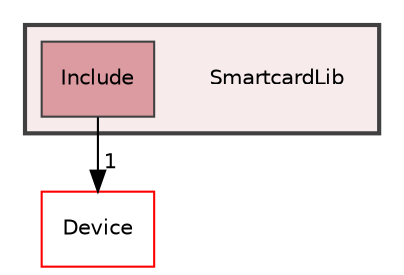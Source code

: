 digraph "SmartcardLib"
{
 // LATEX_PDF_SIZE
  edge [fontname="Helvetica",fontsize="10",labelfontname="Helvetica",labelfontsize="10"];
  node [fontname="Helvetica",fontsize="10",shape=record];
  compound=true
  subgraph clusterdir_e15ed7ab9f4e6a57642791fa2bbec424 {
    graph [ bgcolor="#f8ebec", pencolor="grey25", style="filled,bold,", label="", fontname="Helvetica", fontsize="10", URL="dir_e15ed7ab9f4e6a57642791fa2bbec424.html"]
    dir_e15ed7ab9f4e6a57642791fa2bbec424 [shape=plaintext, label="SmartcardLib"];
  dir_bed5bb9e2a9504b1afad34bdac3bf33f [shape=box, label="Include", style="filled,", fillcolor="#dc9aa1", color="grey25", URL="dir_bed5bb9e2a9504b1afad34bdac3bf33f.html"];
  }
  dir_4c76ddfc10a27668d6c42d3412320ee0 [shape=box, label="Device", style="", fillcolor="#f8ebec", color="red", URL="dir_4c76ddfc10a27668d6c42d3412320ee0.html"];
  dir_bed5bb9e2a9504b1afad34bdac3bf33f->dir_4c76ddfc10a27668d6c42d3412320ee0 [headlabel="1", labeldistance=1.5 headhref="dir_000006_000000.html"];
}
